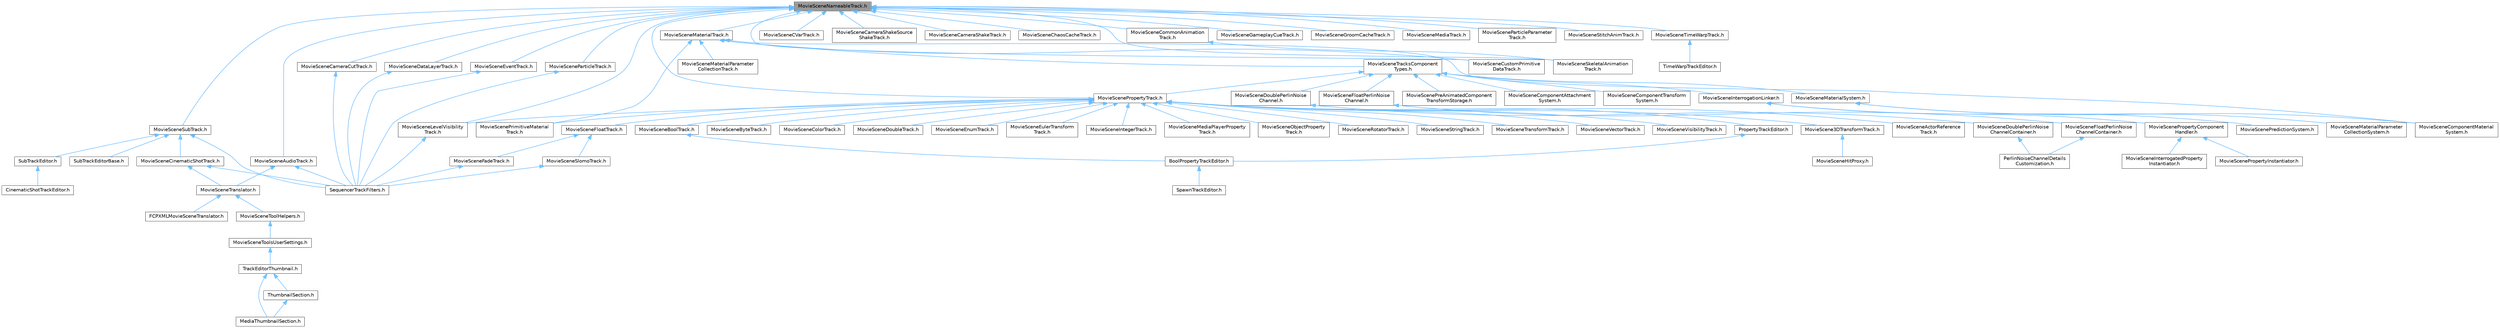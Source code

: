 digraph "MovieSceneNameableTrack.h"
{
 // INTERACTIVE_SVG=YES
 // LATEX_PDF_SIZE
  bgcolor="transparent";
  edge [fontname=Helvetica,fontsize=10,labelfontname=Helvetica,labelfontsize=10];
  node [fontname=Helvetica,fontsize=10,shape=box,height=0.2,width=0.4];
  Node1 [id="Node000001",label="MovieSceneNameableTrack.h",height=0.2,width=0.4,color="gray40", fillcolor="grey60", style="filled", fontcolor="black",tooltip=" "];
  Node1 -> Node2 [id="edge1_Node000001_Node000002",dir="back",color="steelblue1",style="solid",tooltip=" "];
  Node2 [id="Node000002",label="MovieSceneAudioTrack.h",height=0.2,width=0.4,color="grey40", fillcolor="white", style="filled",URL="$df/dc9/MovieSceneAudioTrack_8h.html",tooltip=" "];
  Node2 -> Node3 [id="edge2_Node000002_Node000003",dir="back",color="steelblue1",style="solid",tooltip=" "];
  Node3 [id="Node000003",label="MovieSceneTranslator.h",height=0.2,width=0.4,color="grey40", fillcolor="white", style="filled",URL="$d2/d49/MovieSceneTranslator_8h.html",tooltip=" "];
  Node3 -> Node4 [id="edge3_Node000003_Node000004",dir="back",color="steelblue1",style="solid",tooltip=" "];
  Node4 [id="Node000004",label="FCPXMLMovieSceneTranslator.h",height=0.2,width=0.4,color="grey40", fillcolor="white", style="filled",URL="$d2/d93/FCPXMLMovieSceneTranslator_8h.html",tooltip=" "];
  Node3 -> Node5 [id="edge4_Node000003_Node000005",dir="back",color="steelblue1",style="solid",tooltip=" "];
  Node5 [id="Node000005",label="MovieSceneToolHelpers.h",height=0.2,width=0.4,color="grey40", fillcolor="white", style="filled",URL="$d4/d0e/MovieSceneToolHelpers_8h.html",tooltip=" "];
  Node5 -> Node6 [id="edge5_Node000005_Node000006",dir="back",color="steelblue1",style="solid",tooltip=" "];
  Node6 [id="Node000006",label="MovieSceneToolsUserSettings.h",height=0.2,width=0.4,color="grey40", fillcolor="white", style="filled",URL="$d5/dab/MovieSceneToolsUserSettings_8h.html",tooltip=" "];
  Node6 -> Node7 [id="edge6_Node000006_Node000007",dir="back",color="steelblue1",style="solid",tooltip=" "];
  Node7 [id="Node000007",label="TrackEditorThumbnail.h",height=0.2,width=0.4,color="grey40", fillcolor="white", style="filled",URL="$d6/d44/TrackEditorThumbnail_8h.html",tooltip=" "];
  Node7 -> Node8 [id="edge7_Node000007_Node000008",dir="back",color="steelblue1",style="solid",tooltip=" "];
  Node8 [id="Node000008",label="MediaThumbnailSection.h",height=0.2,width=0.4,color="grey40", fillcolor="white", style="filled",URL="$d8/dfe/MediaThumbnailSection_8h.html",tooltip=" "];
  Node7 -> Node9 [id="edge8_Node000007_Node000009",dir="back",color="steelblue1",style="solid",tooltip=" "];
  Node9 [id="Node000009",label="ThumbnailSection.h",height=0.2,width=0.4,color="grey40", fillcolor="white", style="filled",URL="$de/daf/ThumbnailSection_8h.html",tooltip=" "];
  Node9 -> Node8 [id="edge9_Node000009_Node000008",dir="back",color="steelblue1",style="solid",tooltip=" "];
  Node2 -> Node10 [id="edge10_Node000002_Node000010",dir="back",color="steelblue1",style="solid",tooltip=" "];
  Node10 [id="Node000010",label="SequencerTrackFilters.h",height=0.2,width=0.4,color="grey40", fillcolor="white", style="filled",URL="$df/d72/SequencerTrackFilters_8h.html",tooltip=" "];
  Node1 -> Node11 [id="edge11_Node000001_Node000011",dir="back",color="steelblue1",style="solid",tooltip=" "];
  Node11 [id="Node000011",label="MovieSceneCVarTrack.h",height=0.2,width=0.4,color="grey40", fillcolor="white", style="filled",URL="$d7/ddc/MovieSceneCVarTrack_8h.html",tooltip=" "];
  Node1 -> Node12 [id="edge12_Node000001_Node000012",dir="back",color="steelblue1",style="solid",tooltip=" "];
  Node12 [id="Node000012",label="MovieSceneCameraCutTrack.h",height=0.2,width=0.4,color="grey40", fillcolor="white", style="filled",URL="$d8/dbd/MovieSceneCameraCutTrack_8h.html",tooltip=" "];
  Node12 -> Node10 [id="edge13_Node000012_Node000010",dir="back",color="steelblue1",style="solid",tooltip=" "];
  Node1 -> Node13 [id="edge14_Node000001_Node000013",dir="back",color="steelblue1",style="solid",tooltip=" "];
  Node13 [id="Node000013",label="MovieSceneCameraShakeSource\lShakeTrack.h",height=0.2,width=0.4,color="grey40", fillcolor="white", style="filled",URL="$da/d54/MovieSceneCameraShakeSourceShakeTrack_8h.html",tooltip=" "];
  Node1 -> Node14 [id="edge15_Node000001_Node000014",dir="back",color="steelblue1",style="solid",tooltip=" "];
  Node14 [id="Node000014",label="MovieSceneCameraShakeTrack.h",height=0.2,width=0.4,color="grey40", fillcolor="white", style="filled",URL="$d8/d91/MovieSceneCameraShakeTrack_8h.html",tooltip=" "];
  Node1 -> Node15 [id="edge16_Node000001_Node000015",dir="back",color="steelblue1",style="solid",tooltip=" "];
  Node15 [id="Node000015",label="MovieSceneChaosCacheTrack.h",height=0.2,width=0.4,color="grey40", fillcolor="white", style="filled",URL="$d8/d65/MovieSceneChaosCacheTrack_8h.html",tooltip=" "];
  Node1 -> Node16 [id="edge17_Node000001_Node000016",dir="back",color="steelblue1",style="solid",tooltip=" "];
  Node16 [id="Node000016",label="MovieSceneCommonAnimation\lTrack.h",height=0.2,width=0.4,color="grey40", fillcolor="white", style="filled",URL="$dd/d8e/MovieSceneCommonAnimationTrack_8h.html",tooltip=" "];
  Node16 -> Node17 [id="edge18_Node000016_Node000017",dir="back",color="steelblue1",style="solid",tooltip=" "];
  Node17 [id="Node000017",label="MovieSceneSkeletalAnimation\lTrack.h",height=0.2,width=0.4,color="grey40", fillcolor="white", style="filled",URL="$d1/dcb/MovieSceneSkeletalAnimationTrack_8h.html",tooltip=" "];
  Node1 -> Node18 [id="edge19_Node000001_Node000018",dir="back",color="steelblue1",style="solid",tooltip=" "];
  Node18 [id="Node000018",label="MovieSceneCustomPrimitive\lDataTrack.h",height=0.2,width=0.4,color="grey40", fillcolor="white", style="filled",URL="$db/d39/MovieSceneCustomPrimitiveDataTrack_8h.html",tooltip=" "];
  Node1 -> Node19 [id="edge20_Node000001_Node000019",dir="back",color="steelblue1",style="solid",tooltip=" "];
  Node19 [id="Node000019",label="MovieSceneDataLayerTrack.h",height=0.2,width=0.4,color="grey40", fillcolor="white", style="filled",URL="$df/da0/MovieSceneDataLayerTrack_8h.html",tooltip=" "];
  Node19 -> Node10 [id="edge21_Node000019_Node000010",dir="back",color="steelblue1",style="solid",tooltip=" "];
  Node1 -> Node20 [id="edge22_Node000001_Node000020",dir="back",color="steelblue1",style="solid",tooltip=" "];
  Node20 [id="Node000020",label="MovieSceneEventTrack.h",height=0.2,width=0.4,color="grey40", fillcolor="white", style="filled",URL="$d3/d79/MovieSceneEventTrack_8h.html",tooltip=" "];
  Node20 -> Node10 [id="edge23_Node000020_Node000010",dir="back",color="steelblue1",style="solid",tooltip=" "];
  Node1 -> Node21 [id="edge24_Node000001_Node000021",dir="back",color="steelblue1",style="solid",tooltip=" "];
  Node21 [id="Node000021",label="MovieSceneGameplayCueTrack.h",height=0.2,width=0.4,color="grey40", fillcolor="white", style="filled",URL="$d8/d37/MovieSceneGameplayCueTrack_8h.html",tooltip=" "];
  Node1 -> Node22 [id="edge25_Node000001_Node000022",dir="back",color="steelblue1",style="solid",tooltip=" "];
  Node22 [id="Node000022",label="MovieSceneGroomCacheTrack.h",height=0.2,width=0.4,color="grey40", fillcolor="white", style="filled",URL="$d3/d53/MovieSceneGroomCacheTrack_8h.html",tooltip=" "];
  Node1 -> Node23 [id="edge26_Node000001_Node000023",dir="back",color="steelblue1",style="solid",tooltip=" "];
  Node23 [id="Node000023",label="MovieSceneLevelVisibility\lTrack.h",height=0.2,width=0.4,color="grey40", fillcolor="white", style="filled",URL="$d8/dae/MovieSceneLevelVisibilityTrack_8h.html",tooltip=" "];
  Node23 -> Node10 [id="edge27_Node000023_Node000010",dir="back",color="steelblue1",style="solid",tooltip=" "];
  Node1 -> Node24 [id="edge28_Node000001_Node000024",dir="back",color="steelblue1",style="solid",tooltip=" "];
  Node24 [id="Node000024",label="MovieSceneMaterialTrack.h",height=0.2,width=0.4,color="grey40", fillcolor="white", style="filled",URL="$d8/d92/MovieSceneMaterialTrack_8h.html",tooltip=" "];
  Node24 -> Node25 [id="edge29_Node000024_Node000025",dir="back",color="steelblue1",style="solid",tooltip=" "];
  Node25 [id="Node000025",label="MovieSceneComponentMaterial\lSystem.h",height=0.2,width=0.4,color="grey40", fillcolor="white", style="filled",URL="$d7/d7c/MovieSceneComponentMaterialSystem_8h.html",tooltip=" "];
  Node24 -> Node18 [id="edge30_Node000024_Node000018",dir="back",color="steelblue1",style="solid",tooltip=" "];
  Node24 -> Node26 [id="edge31_Node000024_Node000026",dir="back",color="steelblue1",style="solid",tooltip=" "];
  Node26 [id="Node000026",label="MovieSceneMaterialParameter\lCollectionTrack.h",height=0.2,width=0.4,color="grey40", fillcolor="white", style="filled",URL="$d7/dc8/MovieSceneMaterialParameterCollectionTrack_8h.html",tooltip=" "];
  Node24 -> Node27 [id="edge32_Node000024_Node000027",dir="back",color="steelblue1",style="solid",tooltip=" "];
  Node27 [id="Node000027",label="MovieScenePrimitiveMaterial\lTrack.h",height=0.2,width=0.4,color="grey40", fillcolor="white", style="filled",URL="$dc/dc4/MovieScenePrimitiveMaterialTrack_8h.html",tooltip=" "];
  Node24 -> Node28 [id="edge33_Node000024_Node000028",dir="back",color="steelblue1",style="solid",tooltip=" "];
  Node28 [id="Node000028",label="MovieSceneTracksComponent\lTypes.h",height=0.2,width=0.4,color="grey40", fillcolor="white", style="filled",URL="$d5/d6a/MovieSceneTracksComponentTypes_8h.html",tooltip=" "];
  Node28 -> Node29 [id="edge34_Node000028_Node000029",dir="back",color="steelblue1",style="solid",tooltip=" "];
  Node29 [id="Node000029",label="MovieSceneComponentAttachment\lSystem.h",height=0.2,width=0.4,color="grey40", fillcolor="white", style="filled",URL="$d9/db3/MovieSceneComponentAttachmentSystem_8h.html",tooltip=" "];
  Node28 -> Node30 [id="edge35_Node000028_Node000030",dir="back",color="steelblue1",style="solid",tooltip=" "];
  Node30 [id="Node000030",label="MovieSceneComponentTransform\lSystem.h",height=0.2,width=0.4,color="grey40", fillcolor="white", style="filled",URL="$d1/d3e/MovieSceneComponentTransformSystem_8h.html",tooltip=" "];
  Node28 -> Node31 [id="edge36_Node000028_Node000031",dir="back",color="steelblue1",style="solid",tooltip=" "];
  Node31 [id="Node000031",label="MovieSceneDoublePerlinNoise\lChannel.h",height=0.2,width=0.4,color="grey40", fillcolor="white", style="filled",URL="$d9/d50/MovieSceneDoublePerlinNoiseChannel_8h.html",tooltip=" "];
  Node31 -> Node32 [id="edge37_Node000031_Node000032",dir="back",color="steelblue1",style="solid",tooltip=" "];
  Node32 [id="Node000032",label="MovieSceneDoublePerlinNoise\lChannelContainer.h",height=0.2,width=0.4,color="grey40", fillcolor="white", style="filled",URL="$de/dae/MovieSceneDoublePerlinNoiseChannelContainer_8h.html",tooltip=" "];
  Node32 -> Node33 [id="edge38_Node000032_Node000033",dir="back",color="steelblue1",style="solid",tooltip=" "];
  Node33 [id="Node000033",label="PerlinNoiseChannelDetails\lCustomization.h",height=0.2,width=0.4,color="grey40", fillcolor="white", style="filled",URL="$d6/df3/PerlinNoiseChannelDetailsCustomization_8h.html",tooltip=" "];
  Node28 -> Node34 [id="edge39_Node000028_Node000034",dir="back",color="steelblue1",style="solid",tooltip=" "];
  Node34 [id="Node000034",label="MovieSceneFloatPerlinNoise\lChannel.h",height=0.2,width=0.4,color="grey40", fillcolor="white", style="filled",URL="$d2/d9d/MovieSceneFloatPerlinNoiseChannel_8h.html",tooltip=" "];
  Node34 -> Node35 [id="edge40_Node000034_Node000035",dir="back",color="steelblue1",style="solid",tooltip=" "];
  Node35 [id="Node000035",label="MovieSceneFloatPerlinNoise\lChannelContainer.h",height=0.2,width=0.4,color="grey40", fillcolor="white", style="filled",URL="$d6/dcb/MovieSceneFloatPerlinNoiseChannelContainer_8h.html",tooltip=" "];
  Node35 -> Node33 [id="edge41_Node000035_Node000033",dir="back",color="steelblue1",style="solid",tooltip=" "];
  Node28 -> Node36 [id="edge42_Node000028_Node000036",dir="back",color="steelblue1",style="solid",tooltip=" "];
  Node36 [id="Node000036",label="MovieSceneInterrogationLinker.h",height=0.2,width=0.4,color="grey40", fillcolor="white", style="filled",URL="$d9/d6a/MovieSceneInterrogationLinker_8h.html",tooltip=" "];
  Node36 -> Node37 [id="edge43_Node000036_Node000037",dir="back",color="steelblue1",style="solid",tooltip=" "];
  Node37 [id="Node000037",label="MovieScenePredictionSystem.h",height=0.2,width=0.4,color="grey40", fillcolor="white", style="filled",URL="$dc/d7f/MovieScenePredictionSystem_8h.html",tooltip=" "];
  Node36 -> Node38 [id="edge44_Node000036_Node000038",dir="back",color="steelblue1",style="solid",tooltip=" "];
  Node38 [id="Node000038",label="MovieScenePropertyComponent\lHandler.h",height=0.2,width=0.4,color="grey40", fillcolor="white", style="filled",URL="$d1/d1c/MovieScenePropertyComponentHandler_8h.html",tooltip=" "];
  Node38 -> Node39 [id="edge45_Node000038_Node000039",dir="back",color="steelblue1",style="solid",tooltip=" "];
  Node39 [id="Node000039",label="MovieSceneInterrogatedProperty\lInstantiator.h",height=0.2,width=0.4,color="grey40", fillcolor="white", style="filled",URL="$df/d43/MovieSceneInterrogatedPropertyInstantiator_8h.html",tooltip=" "];
  Node38 -> Node40 [id="edge46_Node000038_Node000040",dir="back",color="steelblue1",style="solid",tooltip=" "];
  Node40 [id="Node000040",label="MovieScenePropertyInstantiator.h",height=0.2,width=0.4,color="grey40", fillcolor="white", style="filled",URL="$d2/ddc/MovieScenePropertyInstantiator_8h.html",tooltip=" "];
  Node28 -> Node41 [id="edge47_Node000028_Node000041",dir="back",color="steelblue1",style="solid",tooltip=" "];
  Node41 [id="Node000041",label="MovieSceneMaterialSystem.h",height=0.2,width=0.4,color="grey40", fillcolor="white", style="filled",URL="$d2/d2f/MovieSceneMaterialSystem_8h.html",tooltip=" "];
  Node41 -> Node25 [id="edge48_Node000041_Node000025",dir="back",color="steelblue1",style="solid",tooltip=" "];
  Node41 -> Node42 [id="edge49_Node000041_Node000042",dir="back",color="steelblue1",style="solid",tooltip=" "];
  Node42 [id="Node000042",label="MovieSceneMaterialParameter\lCollectionSystem.h",height=0.2,width=0.4,color="grey40", fillcolor="white", style="filled",URL="$d4/d18/MovieSceneMaterialParameterCollectionSystem_8h.html",tooltip=" "];
  Node28 -> Node43 [id="edge50_Node000028_Node000043",dir="back",color="steelblue1",style="solid",tooltip=" "];
  Node43 [id="Node000043",label="MovieScenePreAnimatedComponent\lTransformStorage.h",height=0.2,width=0.4,color="grey40", fillcolor="white", style="filled",URL="$d9/d84/MovieScenePreAnimatedComponentTransformStorage_8h.html",tooltip=" "];
  Node28 -> Node44 [id="edge51_Node000028_Node000044",dir="back",color="steelblue1",style="solid",tooltip=" "];
  Node44 [id="Node000044",label="MovieScenePropertyTrack.h",height=0.2,width=0.4,color="grey40", fillcolor="white", style="filled",URL="$da/d0c/MovieScenePropertyTrack_8h.html",tooltip=" "];
  Node44 -> Node45 [id="edge52_Node000044_Node000045",dir="back",color="steelblue1",style="solid",tooltip=" "];
  Node45 [id="Node000045",label="MovieScene3DTransformTrack.h",height=0.2,width=0.4,color="grey40", fillcolor="white", style="filled",URL="$d9/d06/MovieScene3DTransformTrack_8h.html",tooltip=" "];
  Node45 -> Node46 [id="edge53_Node000045_Node000046",dir="back",color="steelblue1",style="solid",tooltip=" "];
  Node46 [id="Node000046",label="MovieSceneHitProxy.h",height=0.2,width=0.4,color="grey40", fillcolor="white", style="filled",URL="$d0/d01/MovieSceneHitProxy_8h.html",tooltip=" "];
  Node44 -> Node47 [id="edge54_Node000044_Node000047",dir="back",color="steelblue1",style="solid",tooltip=" "];
  Node47 [id="Node000047",label="MovieSceneActorReference\lTrack.h",height=0.2,width=0.4,color="grey40", fillcolor="white", style="filled",URL="$d9/d9b/MovieSceneActorReferenceTrack_8h.html",tooltip=" "];
  Node44 -> Node48 [id="edge55_Node000044_Node000048",dir="back",color="steelblue1",style="solid",tooltip=" "];
  Node48 [id="Node000048",label="MovieSceneBoolTrack.h",height=0.2,width=0.4,color="grey40", fillcolor="white", style="filled",URL="$d7/ddf/MovieSceneBoolTrack_8h.html",tooltip=" "];
  Node48 -> Node49 [id="edge56_Node000048_Node000049",dir="back",color="steelblue1",style="solid",tooltip=" "];
  Node49 [id="Node000049",label="BoolPropertyTrackEditor.h",height=0.2,width=0.4,color="grey40", fillcolor="white", style="filled",URL="$db/d07/BoolPropertyTrackEditor_8h.html",tooltip=" "];
  Node49 -> Node50 [id="edge57_Node000049_Node000050",dir="back",color="steelblue1",style="solid",tooltip=" "];
  Node50 [id="Node000050",label="SpawnTrackEditor.h",height=0.2,width=0.4,color="grey40", fillcolor="white", style="filled",URL="$d5/dac/SpawnTrackEditor_8h.html",tooltip=" "];
  Node44 -> Node51 [id="edge58_Node000044_Node000051",dir="back",color="steelblue1",style="solid",tooltip=" "];
  Node51 [id="Node000051",label="MovieSceneByteTrack.h",height=0.2,width=0.4,color="grey40", fillcolor="white", style="filled",URL="$dc/d79/MovieSceneByteTrack_8h.html",tooltip=" "];
  Node44 -> Node52 [id="edge59_Node000044_Node000052",dir="back",color="steelblue1",style="solid",tooltip=" "];
  Node52 [id="Node000052",label="MovieSceneColorTrack.h",height=0.2,width=0.4,color="grey40", fillcolor="white", style="filled",URL="$d8/df9/MovieSceneColorTrack_8h.html",tooltip=" "];
  Node44 -> Node53 [id="edge60_Node000044_Node000053",dir="back",color="steelblue1",style="solid",tooltip=" "];
  Node53 [id="Node000053",label="MovieSceneDoubleTrack.h",height=0.2,width=0.4,color="grey40", fillcolor="white", style="filled",URL="$de/d31/MovieSceneDoubleTrack_8h.html",tooltip=" "];
  Node44 -> Node54 [id="edge61_Node000044_Node000054",dir="back",color="steelblue1",style="solid",tooltip=" "];
  Node54 [id="Node000054",label="MovieSceneEnumTrack.h",height=0.2,width=0.4,color="grey40", fillcolor="white", style="filled",URL="$d6/d95/MovieSceneEnumTrack_8h.html",tooltip=" "];
  Node44 -> Node55 [id="edge62_Node000044_Node000055",dir="back",color="steelblue1",style="solid",tooltip=" "];
  Node55 [id="Node000055",label="MovieSceneEulerTransform\lTrack.h",height=0.2,width=0.4,color="grey40", fillcolor="white", style="filled",URL="$d7/d3a/MovieSceneEulerTransformTrack_8h.html",tooltip=" "];
  Node44 -> Node56 [id="edge63_Node000044_Node000056",dir="back",color="steelblue1",style="solid",tooltip=" "];
  Node56 [id="Node000056",label="MovieSceneFloatTrack.h",height=0.2,width=0.4,color="grey40", fillcolor="white", style="filled",URL="$dc/d88/MovieSceneFloatTrack_8h.html",tooltip=" "];
  Node56 -> Node57 [id="edge64_Node000056_Node000057",dir="back",color="steelblue1",style="solid",tooltip=" "];
  Node57 [id="Node000057",label="MovieSceneFadeTrack.h",height=0.2,width=0.4,color="grey40", fillcolor="white", style="filled",URL="$d3/dd6/MovieSceneFadeTrack_8h.html",tooltip=" "];
  Node57 -> Node10 [id="edge65_Node000057_Node000010",dir="back",color="steelblue1",style="solid",tooltip=" "];
  Node56 -> Node58 [id="edge66_Node000056_Node000058",dir="back",color="steelblue1",style="solid",tooltip=" "];
  Node58 [id="Node000058",label="MovieSceneSlomoTrack.h",height=0.2,width=0.4,color="grey40", fillcolor="white", style="filled",URL="$d3/d88/MovieSceneSlomoTrack_8h.html",tooltip=" "];
  Node58 -> Node10 [id="edge67_Node000058_Node000010",dir="back",color="steelblue1",style="solid",tooltip=" "];
  Node44 -> Node59 [id="edge68_Node000044_Node000059",dir="back",color="steelblue1",style="solid",tooltip=" "];
  Node59 [id="Node000059",label="MovieSceneIntegerTrack.h",height=0.2,width=0.4,color="grey40", fillcolor="white", style="filled",URL="$d9/d1a/MovieSceneIntegerTrack_8h.html",tooltip=" "];
  Node44 -> Node23 [id="edge69_Node000044_Node000023",dir="back",color="steelblue1",style="solid",tooltip=" "];
  Node44 -> Node60 [id="edge70_Node000044_Node000060",dir="back",color="steelblue1",style="solid",tooltip=" "];
  Node60 [id="Node000060",label="MovieSceneMediaPlayerProperty\lTrack.h",height=0.2,width=0.4,color="grey40", fillcolor="white", style="filled",URL="$d4/da1/MovieSceneMediaPlayerPropertyTrack_8h.html",tooltip=" "];
  Node44 -> Node61 [id="edge71_Node000044_Node000061",dir="back",color="steelblue1",style="solid",tooltip=" "];
  Node61 [id="Node000061",label="MovieSceneObjectProperty\lTrack.h",height=0.2,width=0.4,color="grey40", fillcolor="white", style="filled",URL="$dc/da9/MovieSceneObjectPropertyTrack_8h.html",tooltip=" "];
  Node44 -> Node27 [id="edge72_Node000044_Node000027",dir="back",color="steelblue1",style="solid",tooltip=" "];
  Node44 -> Node62 [id="edge73_Node000044_Node000062",dir="back",color="steelblue1",style="solid",tooltip=" "];
  Node62 [id="Node000062",label="MovieSceneRotatorTrack.h",height=0.2,width=0.4,color="grey40", fillcolor="white", style="filled",URL="$d3/d8f/MovieSceneRotatorTrack_8h.html",tooltip=" "];
  Node44 -> Node63 [id="edge74_Node000044_Node000063",dir="back",color="steelblue1",style="solid",tooltip=" "];
  Node63 [id="Node000063",label="MovieSceneStringTrack.h",height=0.2,width=0.4,color="grey40", fillcolor="white", style="filled",URL="$dd/d54/MovieSceneStringTrack_8h.html",tooltip=" "];
  Node44 -> Node64 [id="edge75_Node000044_Node000064",dir="back",color="steelblue1",style="solid",tooltip=" "];
  Node64 [id="Node000064",label="MovieSceneTransformTrack.h",height=0.2,width=0.4,color="grey40", fillcolor="white", style="filled",URL="$df/d57/MovieSceneTransformTrack_8h.html",tooltip=" "];
  Node44 -> Node65 [id="edge76_Node000044_Node000065",dir="back",color="steelblue1",style="solid",tooltip=" "];
  Node65 [id="Node000065",label="MovieSceneVectorTrack.h",height=0.2,width=0.4,color="grey40", fillcolor="white", style="filled",URL="$d8/d5e/MovieSceneVectorTrack_8h.html",tooltip=" "];
  Node44 -> Node66 [id="edge77_Node000044_Node000066",dir="back",color="steelblue1",style="solid",tooltip=" "];
  Node66 [id="Node000066",label="MovieSceneVisibilityTrack.h",height=0.2,width=0.4,color="grey40", fillcolor="white", style="filled",URL="$dd/d5e/MovieSceneVisibilityTrack_8h.html",tooltip=" "];
  Node44 -> Node67 [id="edge78_Node000044_Node000067",dir="back",color="steelblue1",style="solid",tooltip=" "];
  Node67 [id="Node000067",label="PropertyTrackEditor.h",height=0.2,width=0.4,color="grey40", fillcolor="white", style="filled",URL="$da/d9a/PropertyTrackEditor_8h.html",tooltip=" "];
  Node67 -> Node49 [id="edge79_Node000067_Node000049",dir="back",color="steelblue1",style="solid",tooltip=" "];
  Node1 -> Node68 [id="edge80_Node000001_Node000068",dir="back",color="steelblue1",style="solid",tooltip=" "];
  Node68 [id="Node000068",label="MovieSceneMediaTrack.h",height=0.2,width=0.4,color="grey40", fillcolor="white", style="filled",URL="$da/d47/MovieSceneMediaTrack_8h.html",tooltip=" "];
  Node1 -> Node69 [id="edge81_Node000001_Node000069",dir="back",color="steelblue1",style="solid",tooltip=" "];
  Node69 [id="Node000069",label="MovieSceneParticleParameter\lTrack.h",height=0.2,width=0.4,color="grey40", fillcolor="white", style="filled",URL="$d2/d09/MovieSceneParticleParameterTrack_8h.html",tooltip=" "];
  Node1 -> Node70 [id="edge82_Node000001_Node000070",dir="back",color="steelblue1",style="solid",tooltip=" "];
  Node70 [id="Node000070",label="MovieSceneParticleTrack.h",height=0.2,width=0.4,color="grey40", fillcolor="white", style="filled",URL="$dd/dba/MovieSceneParticleTrack_8h.html",tooltip=" "];
  Node70 -> Node10 [id="edge83_Node000070_Node000010",dir="back",color="steelblue1",style="solid",tooltip=" "];
  Node1 -> Node44 [id="edge84_Node000001_Node000044",dir="back",color="steelblue1",style="solid",tooltip=" "];
  Node1 -> Node17 [id="edge85_Node000001_Node000017",dir="back",color="steelblue1",style="solid",tooltip=" "];
  Node1 -> Node71 [id="edge86_Node000001_Node000071",dir="back",color="steelblue1",style="solid",tooltip=" "];
  Node71 [id="Node000071",label="MovieSceneStitchAnimTrack.h",height=0.2,width=0.4,color="grey40", fillcolor="white", style="filled",URL="$d3/d17/MovieSceneStitchAnimTrack_8h.html",tooltip=" "];
  Node1 -> Node72 [id="edge87_Node000001_Node000072",dir="back",color="steelblue1",style="solid",tooltip=" "];
  Node72 [id="Node000072",label="MovieSceneSubTrack.h",height=0.2,width=0.4,color="grey40", fillcolor="white", style="filled",URL="$d8/dbb/MovieSceneSubTrack_8h.html",tooltip=" "];
  Node72 -> Node73 [id="edge88_Node000072_Node000073",dir="back",color="steelblue1",style="solid",tooltip=" "];
  Node73 [id="Node000073",label="MovieSceneCinematicShotTrack.h",height=0.2,width=0.4,color="grey40", fillcolor="white", style="filled",URL="$d6/d21/MovieSceneCinematicShotTrack_8h.html",tooltip=" "];
  Node73 -> Node3 [id="edge89_Node000073_Node000003",dir="back",color="steelblue1",style="solid",tooltip=" "];
  Node73 -> Node10 [id="edge90_Node000073_Node000010",dir="back",color="steelblue1",style="solid",tooltip=" "];
  Node72 -> Node10 [id="edge91_Node000072_Node000010",dir="back",color="steelblue1",style="solid",tooltip=" "];
  Node72 -> Node74 [id="edge92_Node000072_Node000074",dir="back",color="steelblue1",style="solid",tooltip=" "];
  Node74 [id="Node000074",label="SubTrackEditor.h",height=0.2,width=0.4,color="grey40", fillcolor="white", style="filled",URL="$d8/d5b/SubTrackEditor_8h.html",tooltip=" "];
  Node74 -> Node75 [id="edge93_Node000074_Node000075",dir="back",color="steelblue1",style="solid",tooltip=" "];
  Node75 [id="Node000075",label="CinematicShotTrackEditor.h",height=0.2,width=0.4,color="grey40", fillcolor="white", style="filled",URL="$d3/d0c/CinematicShotTrackEditor_8h.html",tooltip=" "];
  Node72 -> Node76 [id="edge94_Node000072_Node000076",dir="back",color="steelblue1",style="solid",tooltip=" "];
  Node76 [id="Node000076",label="SubTrackEditorBase.h",height=0.2,width=0.4,color="grey40", fillcolor="white", style="filled",URL="$db/d33/SubTrackEditorBase_8h.html",tooltip=" "];
  Node1 -> Node77 [id="edge95_Node000001_Node000077",dir="back",color="steelblue1",style="solid",tooltip=" "];
  Node77 [id="Node000077",label="MovieSceneTimeWarpTrack.h",height=0.2,width=0.4,color="grey40", fillcolor="white", style="filled",URL="$d0/d27/MovieSceneTimeWarpTrack_8h.html",tooltip=" "];
  Node77 -> Node78 [id="edge96_Node000077_Node000078",dir="back",color="steelblue1",style="solid",tooltip=" "];
  Node78 [id="Node000078",label="TimeWarpTrackEditor.h",height=0.2,width=0.4,color="grey40", fillcolor="white", style="filled",URL="$dc/d2e/TimeWarpTrackEditor_8h.html",tooltip=" "];
}
